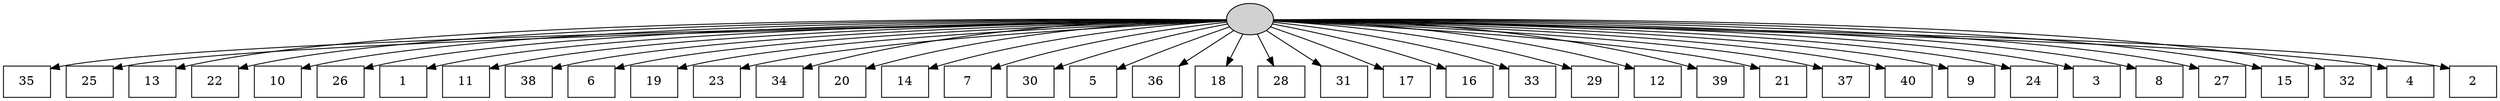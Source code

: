 digraph G {
0[style=filled, fillcolor=grey82, label=""];
1[shape=box,style=filled, fillcolor=white,label="35\n"];
2[shape=box,style=filled, fillcolor=white,label="25\n"];
3[shape=box,style=filled, fillcolor=white,label="13\n"];
4[shape=box,style=filled, fillcolor=white,label="22\n"];
5[shape=box,style=filled, fillcolor=white,label="10\n"];
6[shape=box,style=filled, fillcolor=white,label="26\n"];
7[shape=box,style=filled, fillcolor=white,label="1\n"];
8[shape=box,style=filled, fillcolor=white,label="11\n"];
9[shape=box,style=filled, fillcolor=white,label="38\n"];
10[shape=box,style=filled, fillcolor=white,label="6\n"];
11[shape=box,style=filled, fillcolor=white,label="19\n"];
12[shape=box,style=filled, fillcolor=white,label="23\n"];
13[shape=box,style=filled, fillcolor=white,label="34\n"];
14[shape=box,style=filled, fillcolor=white,label="20\n"];
15[shape=box,style=filled, fillcolor=white,label="14\n"];
16[shape=box,style=filled, fillcolor=white,label="7\n"];
17[shape=box,style=filled, fillcolor=white,label="30\n"];
18[shape=box,style=filled, fillcolor=white,label="5\n"];
19[shape=box,style=filled, fillcolor=white,label="36\n"];
20[shape=box,style=filled, fillcolor=white,label="18\n"];
21[shape=box,style=filled, fillcolor=white,label="28\n"];
22[shape=box,style=filled, fillcolor=white,label="31\n"];
23[shape=box,style=filled, fillcolor=white,label="17\n"];
24[shape=box,style=filled, fillcolor=white,label="16\n"];
25[shape=box,style=filled, fillcolor=white,label="33\n"];
26[shape=box,style=filled, fillcolor=white,label="29\n"];
27[shape=box,style=filled, fillcolor=white,label="12\n"];
28[shape=box,style=filled, fillcolor=white,label="39\n"];
29[shape=box,style=filled, fillcolor=white,label="21\n"];
30[shape=box,style=filled, fillcolor=white,label="37\n"];
31[shape=box,style=filled, fillcolor=white,label="40\n"];
32[shape=box,style=filled, fillcolor=white,label="9\n"];
33[shape=box,style=filled, fillcolor=white,label="24\n"];
34[shape=box,style=filled, fillcolor=white,label="3\n"];
35[shape=box,style=filled, fillcolor=white,label="8\n"];
36[shape=box,style=filled, fillcolor=white,label="27\n"];
37[shape=box,style=filled, fillcolor=white,label="15\n"];
38[shape=box,style=filled, fillcolor=white,label="32\n"];
39[shape=box,style=filled, fillcolor=white,label="4\n"];
40[shape=box,style=filled, fillcolor=white,label="2\n"];
0->1 ;
0->2 ;
0->3 ;
0->4 ;
0->5 ;
0->6 ;
0->7 ;
0->8 ;
0->9 ;
0->10 ;
0->11 ;
0->12 ;
0->13 ;
0->14 ;
0->15 ;
0->16 ;
0->17 ;
0->18 ;
0->19 ;
0->20 ;
0->21 ;
0->22 ;
0->23 ;
0->24 ;
0->25 ;
0->26 ;
0->27 ;
0->28 ;
0->29 ;
0->30 ;
0->31 ;
0->32 ;
0->33 ;
0->34 ;
0->35 ;
0->36 ;
0->37 ;
0->38 ;
0->39 ;
0->40 ;
}
